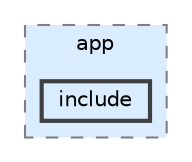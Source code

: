 digraph "C:/Users/Muddyblack/Downloads/MetaDataEditorCpp/src/app/include"
{
 // LATEX_PDF_SIZE
  bgcolor="transparent";
  edge [fontname=Helvetica,fontsize=10,labelfontname=Helvetica,labelfontsize=10];
  node [fontname=Helvetica,fontsize=10,shape=box,height=0.2,width=0.4];
  compound=true
  subgraph clusterdir_5194e5fea318fda12687127c23f8aba1 {
    graph [ bgcolor="#daedff", pencolor="grey50", label="app", fontname=Helvetica,fontsize=10 style="filled,dashed", URL="dir_5194e5fea318fda12687127c23f8aba1.html",tooltip=""]
  dir_7c2f2d2d99654f8da238c9d6523cfb31 [label="include", fillcolor="#daedff", color="grey25", style="filled,bold", URL="dir_7c2f2d2d99654f8da238c9d6523cfb31.html",tooltip=""];
  }
}
